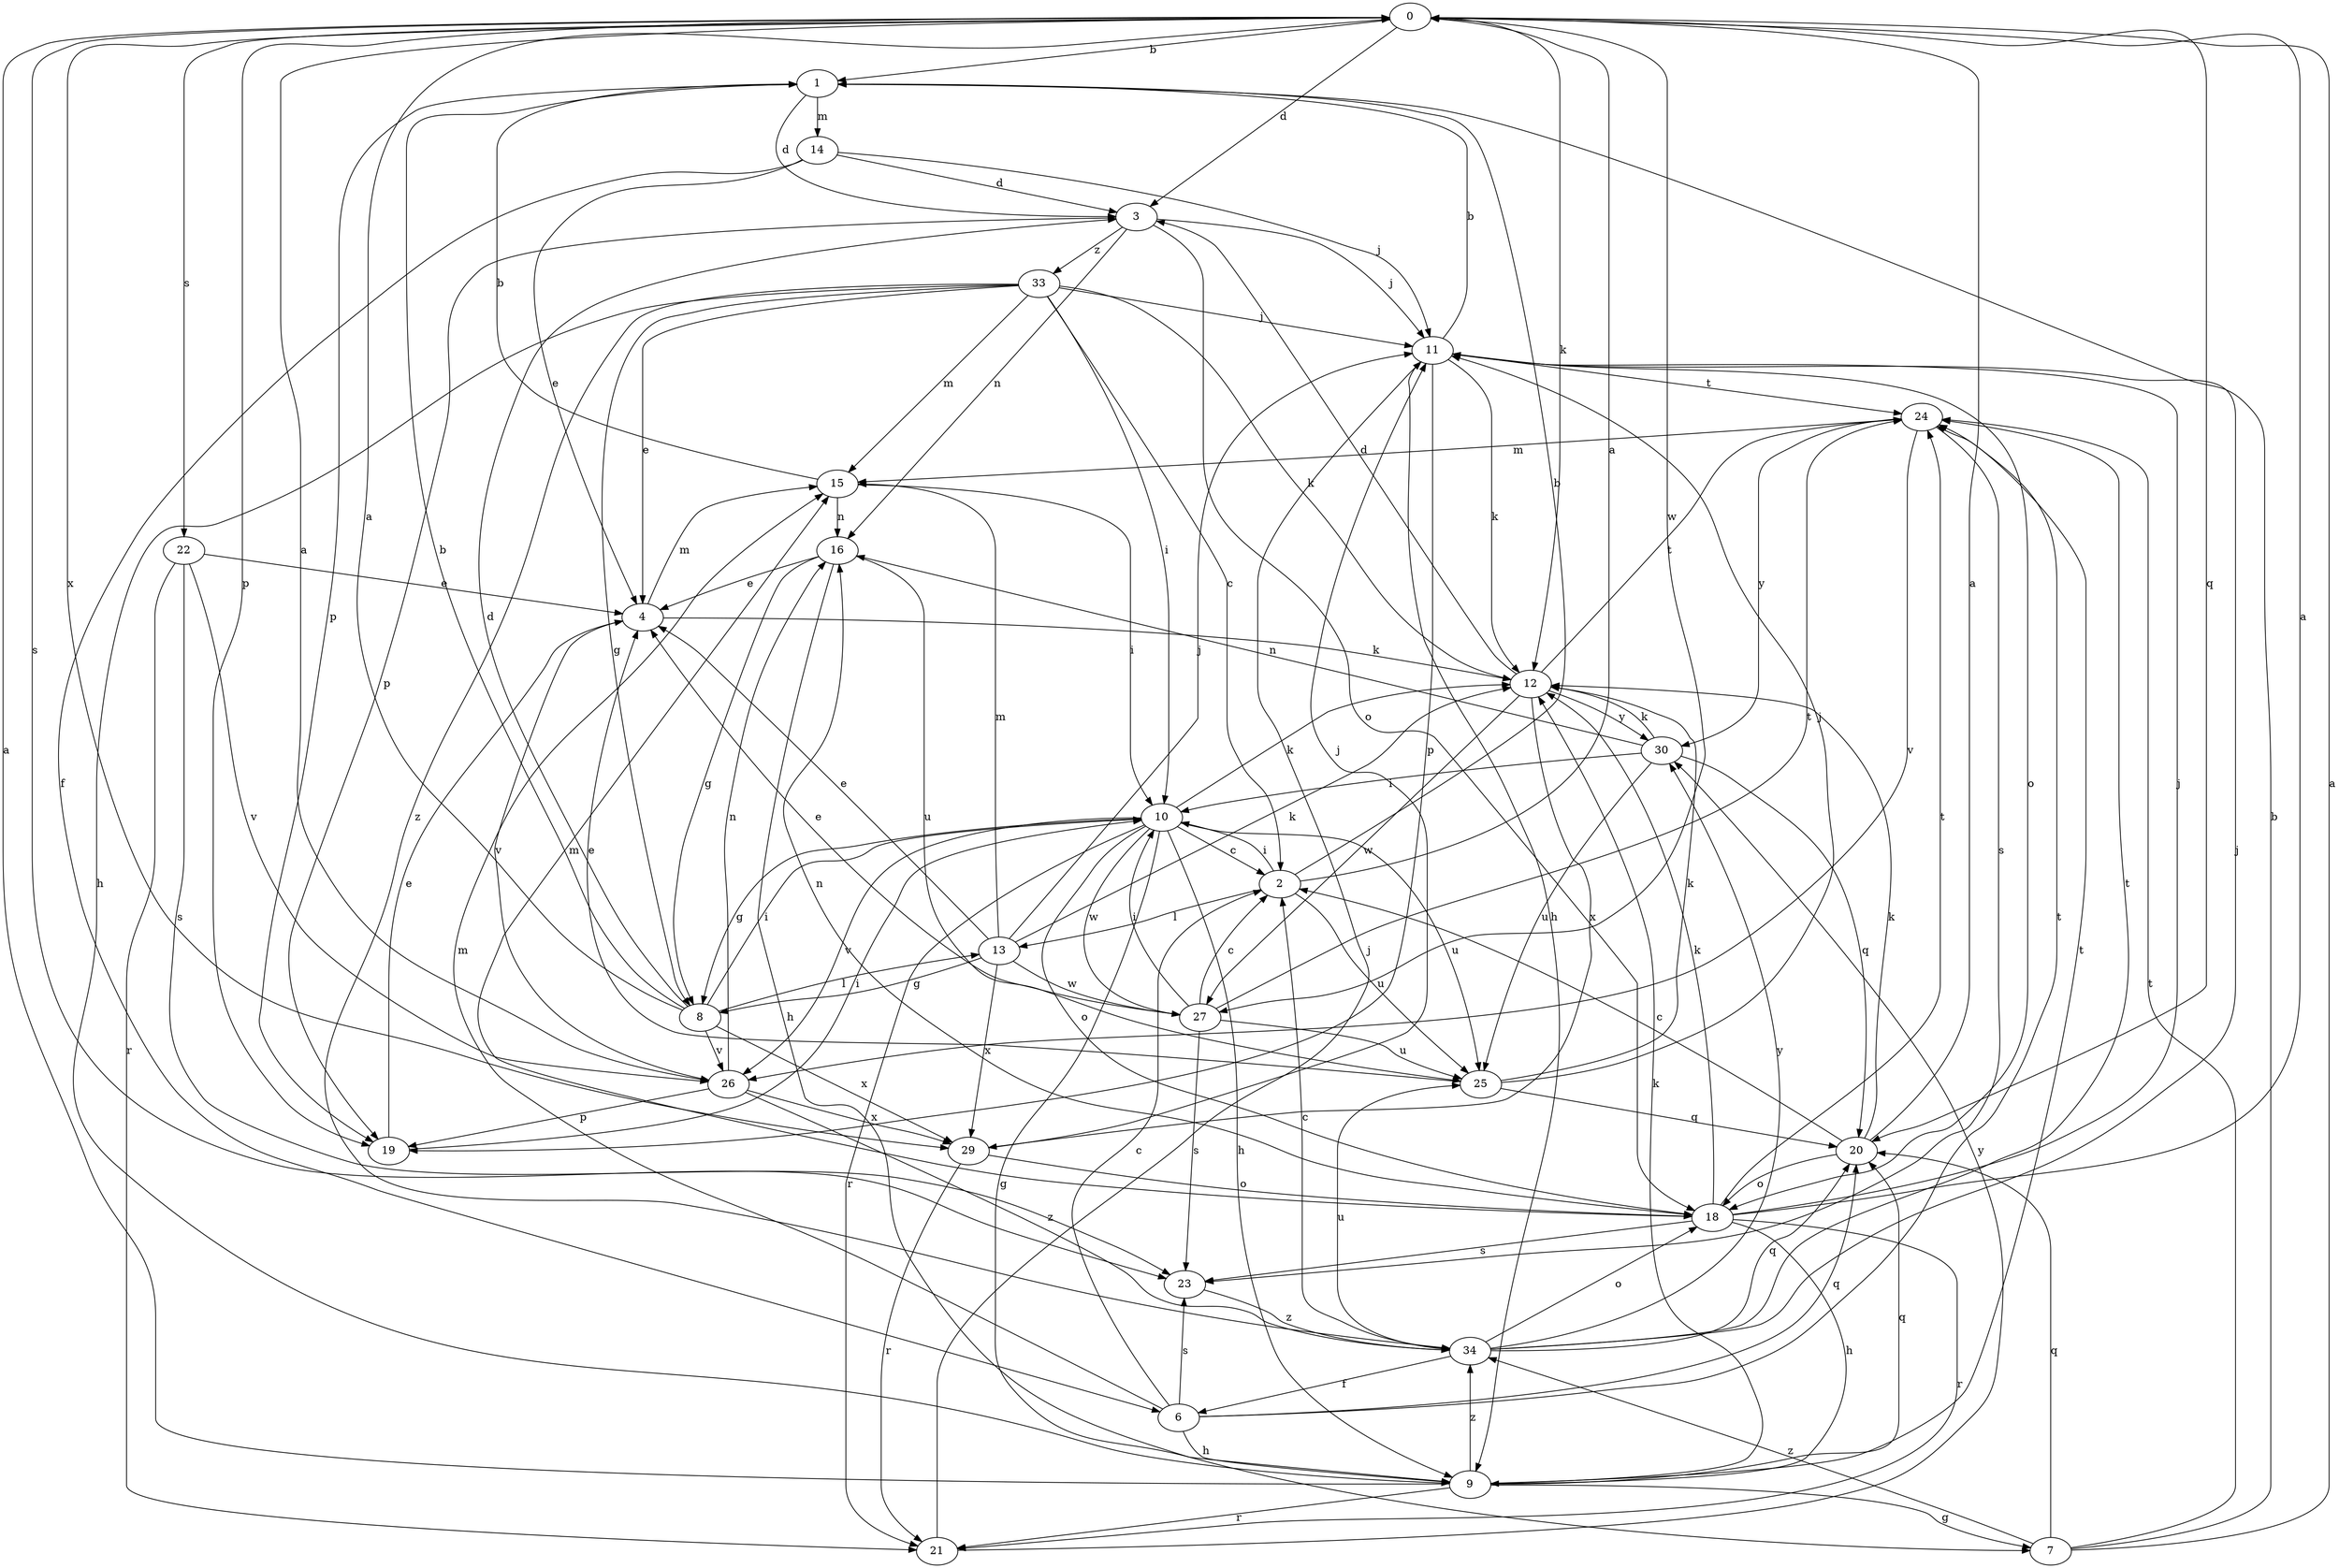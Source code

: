 strict digraph  {
0;
1;
2;
3;
4;
6;
7;
8;
9;
10;
11;
12;
13;
14;
15;
16;
18;
19;
20;
21;
22;
23;
24;
25;
26;
27;
29;
30;
33;
34;
0 -> 1  [label=b];
0 -> 3  [label=d];
0 -> 12  [label=k];
0 -> 19  [label=p];
0 -> 20  [label=q];
0 -> 22  [label=s];
0 -> 23  [label=s];
0 -> 27  [label=w];
0 -> 29  [label=x];
1 -> 3  [label=d];
1 -> 14  [label=m];
1 -> 19  [label=p];
2 -> 0  [label=a];
2 -> 1  [label=b];
2 -> 10  [label=i];
2 -> 13  [label=l];
2 -> 25  [label=u];
3 -> 11  [label=j];
3 -> 16  [label=n];
3 -> 18  [label=o];
3 -> 19  [label=p];
3 -> 33  [label=z];
4 -> 12  [label=k];
4 -> 15  [label=m];
4 -> 26  [label=v];
6 -> 2  [label=c];
6 -> 9  [label=h];
6 -> 15  [label=m];
6 -> 20  [label=q];
6 -> 23  [label=s];
6 -> 24  [label=t];
7 -> 0  [label=a];
7 -> 1  [label=b];
7 -> 20  [label=q];
7 -> 24  [label=t];
7 -> 34  [label=z];
8 -> 0  [label=a];
8 -> 1  [label=b];
8 -> 3  [label=d];
8 -> 10  [label=i];
8 -> 13  [label=l];
8 -> 26  [label=v];
8 -> 29  [label=x];
9 -> 0  [label=a];
9 -> 7  [label=g];
9 -> 12  [label=k];
9 -> 20  [label=q];
9 -> 21  [label=r];
9 -> 24  [label=t];
9 -> 34  [label=z];
10 -> 2  [label=c];
10 -> 7  [label=g];
10 -> 8  [label=g];
10 -> 9  [label=h];
10 -> 12  [label=k];
10 -> 18  [label=o];
10 -> 21  [label=r];
10 -> 25  [label=u];
10 -> 26  [label=v];
10 -> 27  [label=w];
11 -> 1  [label=b];
11 -> 9  [label=h];
11 -> 12  [label=k];
11 -> 18  [label=o];
11 -> 19  [label=p];
11 -> 24  [label=t];
12 -> 3  [label=d];
12 -> 24  [label=t];
12 -> 27  [label=w];
12 -> 29  [label=x];
12 -> 30  [label=y];
13 -> 4  [label=e];
13 -> 8  [label=g];
13 -> 11  [label=j];
13 -> 12  [label=k];
13 -> 15  [label=m];
13 -> 27  [label=w];
13 -> 29  [label=x];
14 -> 3  [label=d];
14 -> 4  [label=e];
14 -> 6  [label=f];
14 -> 11  [label=j];
15 -> 1  [label=b];
15 -> 10  [label=i];
15 -> 16  [label=n];
16 -> 4  [label=e];
16 -> 8  [label=g];
16 -> 9  [label=h];
16 -> 25  [label=u];
18 -> 0  [label=a];
18 -> 9  [label=h];
18 -> 11  [label=j];
18 -> 12  [label=k];
18 -> 15  [label=m];
18 -> 16  [label=n];
18 -> 21  [label=r];
18 -> 23  [label=s];
18 -> 24  [label=t];
19 -> 4  [label=e];
19 -> 10  [label=i];
20 -> 0  [label=a];
20 -> 2  [label=c];
20 -> 12  [label=k];
20 -> 18  [label=o];
21 -> 11  [label=j];
21 -> 30  [label=y];
22 -> 4  [label=e];
22 -> 21  [label=r];
22 -> 23  [label=s];
22 -> 26  [label=v];
23 -> 34  [label=z];
24 -> 15  [label=m];
24 -> 23  [label=s];
24 -> 26  [label=v];
24 -> 30  [label=y];
25 -> 4  [label=e];
25 -> 11  [label=j];
25 -> 12  [label=k];
25 -> 20  [label=q];
26 -> 0  [label=a];
26 -> 16  [label=n];
26 -> 19  [label=p];
26 -> 29  [label=x];
26 -> 34  [label=z];
27 -> 2  [label=c];
27 -> 4  [label=e];
27 -> 10  [label=i];
27 -> 23  [label=s];
27 -> 24  [label=t];
27 -> 25  [label=u];
29 -> 11  [label=j];
29 -> 18  [label=o];
29 -> 21  [label=r];
30 -> 10  [label=i];
30 -> 12  [label=k];
30 -> 16  [label=n];
30 -> 20  [label=q];
30 -> 25  [label=u];
33 -> 2  [label=c];
33 -> 4  [label=e];
33 -> 8  [label=g];
33 -> 9  [label=h];
33 -> 10  [label=i];
33 -> 11  [label=j];
33 -> 12  [label=k];
33 -> 15  [label=m];
33 -> 34  [label=z];
34 -> 2  [label=c];
34 -> 6  [label=f];
34 -> 11  [label=j];
34 -> 18  [label=o];
34 -> 20  [label=q];
34 -> 24  [label=t];
34 -> 25  [label=u];
34 -> 30  [label=y];
}
